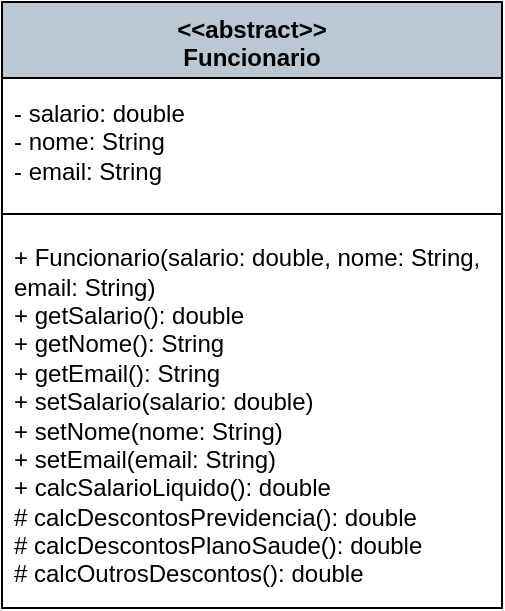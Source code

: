 <mxfile version="24.9.1">
  <diagram name="Página-1" id="w9X7BjZ7X0Y7kaPKfurV">
    <mxGraphModel dx="1489" dy="1527" grid="0" gridSize="10" guides="1" tooltips="1" connect="1" arrows="1" fold="1" page="0" pageScale="1" pageWidth="827" pageHeight="1169" math="0" shadow="0">
      <root>
        <mxCell id="0" />
        <mxCell id="1" parent="0" />
        <mxCell id="S2QST9dX_z6Op_51YBZc-1" value="&amp;lt;&amp;lt;abstract&amp;gt;&amp;gt;&lt;div&gt;Funcionario&lt;/div&gt;" style="swimlane;fontStyle=1;align=center;verticalAlign=top;childLayout=stackLayout;horizontal=1;startSize=38;horizontalStack=0;resizeParent=1;resizeParentMax=0;resizeLast=0;collapsible=1;marginBottom=0;whiteSpace=wrap;html=1;fillColor=#BAC8D3;" vertex="1" parent="1">
          <mxGeometry x="-560" y="-711" width="250" height="303" as="geometry" />
        </mxCell>
        <mxCell id="S2QST9dX_z6Op_51YBZc-2" value="- salario: double&lt;div&gt;- nome: String&amp;nbsp;&lt;/div&gt;&lt;div&gt;- email: String&amp;nbsp; &amp;nbsp;&lt;br&gt;&lt;/div&gt;" style="text;strokeColor=none;fillColor=none;align=left;verticalAlign=middle;spacingLeft=4;spacingRight=4;overflow=hidden;rotatable=0;points=[[0,0.5],[1,0.5]];portConstraint=eastwest;whiteSpace=wrap;html=1;" vertex="1" parent="S2QST9dX_z6Op_51YBZc-1">
          <mxGeometry y="38" width="250" height="64" as="geometry" />
        </mxCell>
        <mxCell id="S2QST9dX_z6Op_51YBZc-3" value="" style="line;strokeWidth=1;fillColor=none;align=left;verticalAlign=middle;spacingTop=-1;spacingLeft=3;spacingRight=3;rotatable=0;labelPosition=right;points=[];portConstraint=eastwest;strokeColor=inherit;" vertex="1" parent="S2QST9dX_z6Op_51YBZc-1">
          <mxGeometry y="102" width="250" height="8" as="geometry" />
        </mxCell>
        <mxCell id="S2QST9dX_z6Op_51YBZc-4" value="&lt;div&gt;+ Funcionario(salario: double, nome: String, email: String)&lt;/div&gt;&lt;div&gt;+ getSalario(): double&amp;nbsp;&lt;/div&gt;&lt;div&gt;+ getNome(): String&amp;nbsp;&lt;/div&gt;&lt;div&gt;+ getEmail(): String&amp;nbsp;&lt;/div&gt;&lt;div&gt;+ setSalario(salario: double)&amp;nbsp;&lt;/div&gt;&lt;div&gt;+ setNome(nome: String)&amp;nbsp;&lt;/div&gt;&lt;div&gt;+ setEmail(email: String)&amp;nbsp;&lt;/div&gt;&lt;div&gt;+ calcSalarioLiquido(): double&amp;nbsp;&lt;/div&gt;&lt;div&gt;# calcDescontosPrevidencia():&amp;nbsp;double&amp;nbsp;&lt;/div&gt;&lt;div&gt;# calcDescontosPlanoSaude():&amp;nbsp;double&amp;nbsp;&lt;/div&gt;&lt;div&gt;# calcOutrosDescontos():&amp;nbsp;double&amp;nbsp;&amp;nbsp; &amp;nbsp;&amp;nbsp;&lt;/div&gt;" style="text;strokeColor=none;fillColor=none;align=left;verticalAlign=middle;spacingLeft=4;spacingRight=4;overflow=hidden;rotatable=0;points=[[0,0.5],[1,0.5]];portConstraint=eastwest;whiteSpace=wrap;html=1;" vertex="1" parent="S2QST9dX_z6Op_51YBZc-1">
          <mxGeometry y="110" width="250" height="193" as="geometry" />
        </mxCell>
      </root>
    </mxGraphModel>
  </diagram>
</mxfile>
